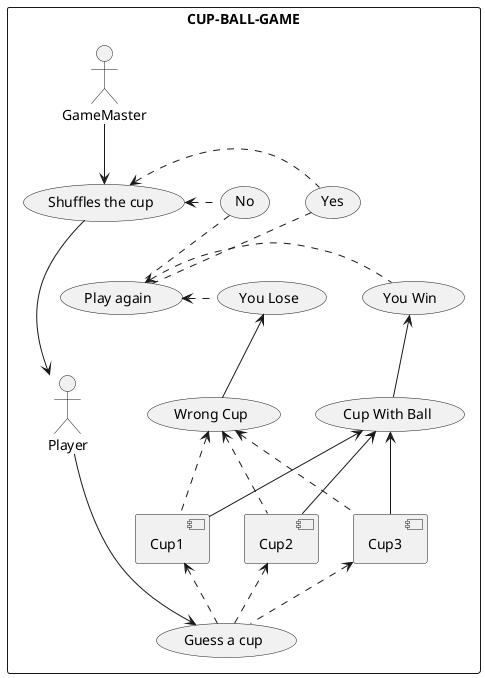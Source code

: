 @startuml
skinparam packageStyle rectangle

rectangle CUP-BALL-GAME {

GameMaster --> (Shuffles the cup)
(Shuffles the cup) --> Player
Player --> (Guess a cup)
[Cup1] <.. (Guess a cup)
[Cup2] <.. (Guess a cup)
[Cup3] <.. (Guess a cup)

(Cup With Ball) <-- [Cup1]
(Cup With Ball) <-- [Cup2]
(Cup With Ball) <-- [Cup3]

(Wrong Cup) <-. [Cup1]
(Wrong Cup) <-. [Cup2]
(Wrong Cup) <-. [Cup3]

(You Win) <-- (Cup With Ball)
(Play again) <. (You Win)
(You Lose) <-- (Wrong Cup)
(Play again) <. (You Lose)
(Yes) .. (Play again)
(No) .. (Play again)

(Shuffles the cup) <. (Yes)
(Shuffles the cup) <. (No)

@enduml